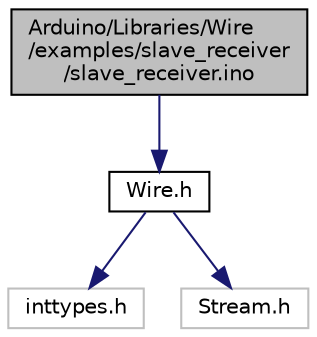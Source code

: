 digraph "Arduino/Libraries/Wire/examples/slave_receiver/slave_receiver.ino"
{
  edge [fontname="Helvetica",fontsize="10",labelfontname="Helvetica",labelfontsize="10"];
  node [fontname="Helvetica",fontsize="10",shape=record];
  Node0 [label="Arduino/Libraries/Wire\l/examples/slave_receiver\l/slave_receiver.ino",height=0.2,width=0.4,color="black", fillcolor="grey75", style="filled", fontcolor="black"];
  Node0 -> Node1 [color="midnightblue",fontsize="10",style="solid"];
  Node1 [label="Wire.h",height=0.2,width=0.4,color="black", fillcolor="white", style="filled",URL="$_wire_8h.html"];
  Node1 -> Node2 [color="midnightblue",fontsize="10",style="solid"];
  Node2 [label="inttypes.h",height=0.2,width=0.4,color="grey75", fillcolor="white", style="filled"];
  Node1 -> Node3 [color="midnightblue",fontsize="10",style="solid"];
  Node3 [label="Stream.h",height=0.2,width=0.4,color="grey75", fillcolor="white", style="filled"];
}
